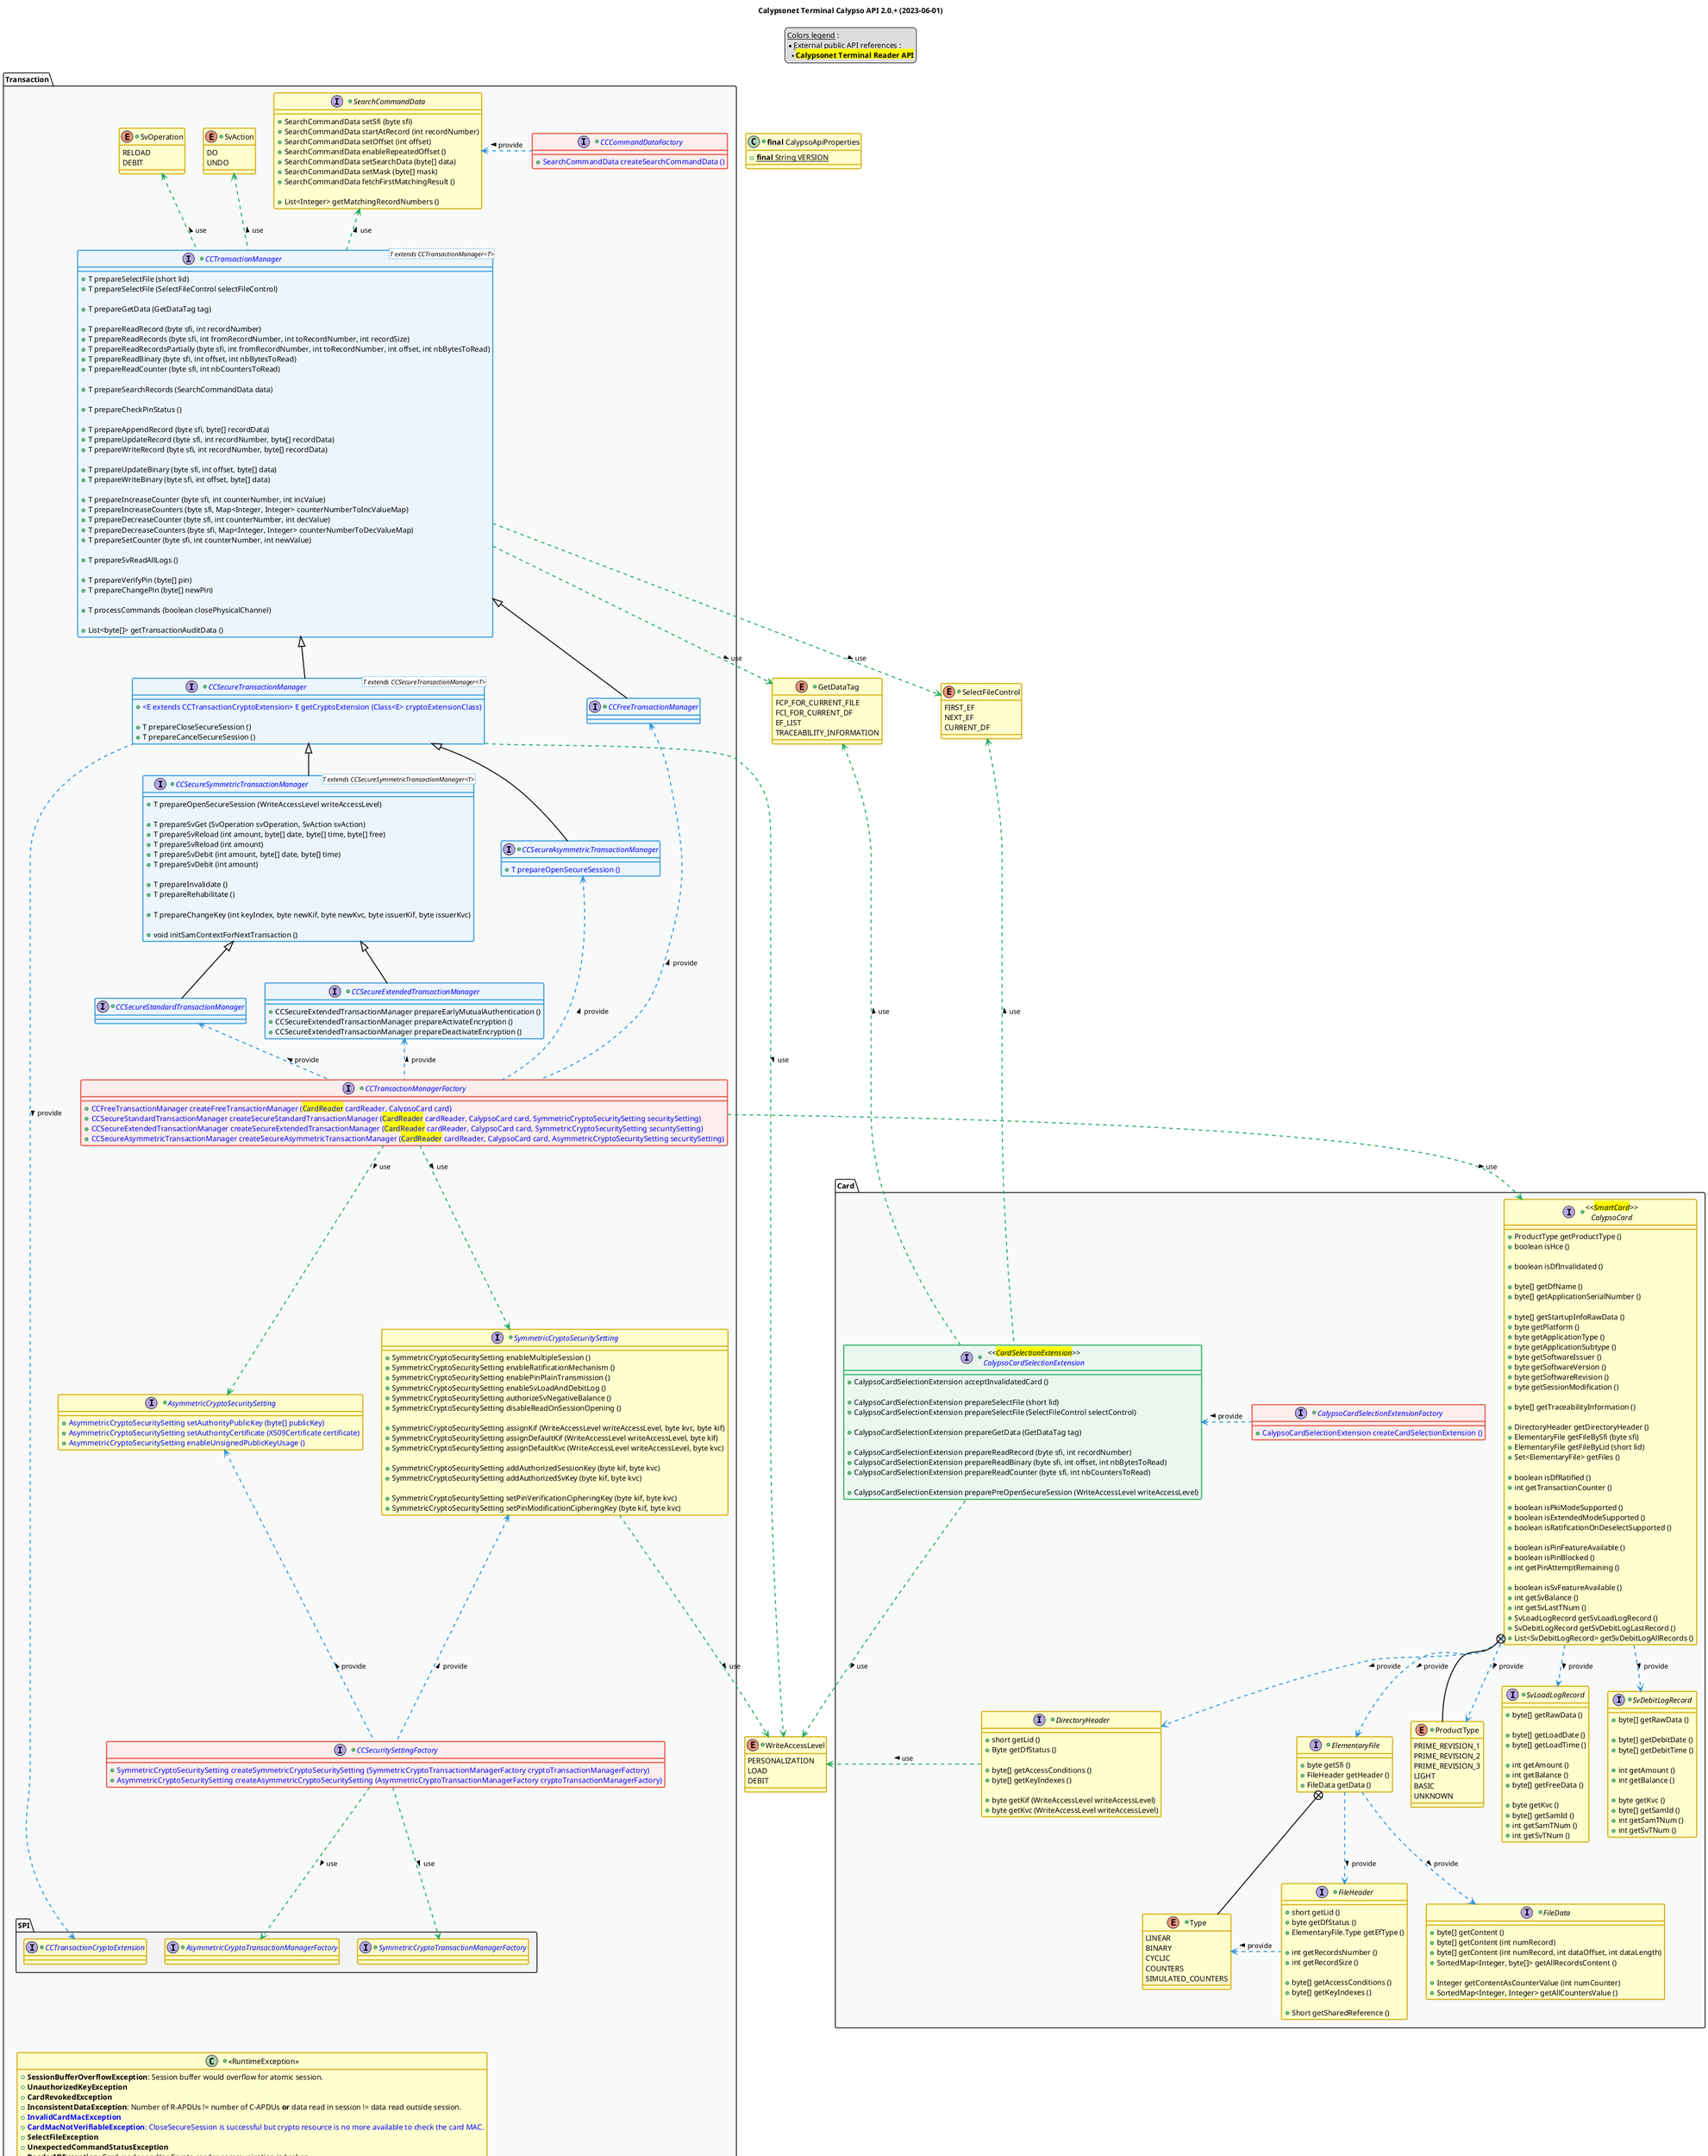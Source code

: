 @startuml
title
    Calypsonet Terminal Calypso API 2.0.+ (2023-06-01)
end title

' == THEME ==

'Couleurs issues de : https://htmlcolorcodes.com/fr/tableau-de-couleur/tableau-de-couleur-design-plat/
!define C_GREY1 F8F9F9
!define C_GREY2 F2F3F4
!define C_GREY3 E5E7E9
!define C_GREY4 D7DBDD
!define C_GREY5 CACFD2
!define C_GREY6 BDC3C7
!define C_LINK 3498DB
!define C_USE 27AE60

' -- Styles that don't work with new version of plantuml --
skinparam stereotypeABorderColor #A9DCDF
skinparam stereotypeIBorderColor #B4A7E5
skinparam stereotypeCBorderColor #ADD1B2
skinparam stereotypeEBorderColor #EB93DF
' -- END --

skinparam ClassBorderThickness 2
skinparam ArrowThickness 2

' Yellow
skinparam ClassBackgroundColor #FEFECE
skinparam ClassBorderColor #D4AC0D
' Red
skinparam ClassBackgroundColor<<red>> #FDEDEC
skinparam ClassBorderColor<<red>> #E74C3C
hide <<red>> stereotype
' Purple
skinparam ClassBackgroundColor<<purple>> #F4ECF7
skinparam ClassBorderColor<<purple>> #8E44AD
hide <<purple>> stereotype
' blue
skinparam ClassBackgroundColor<<blue>> #EBF5FB
skinparam ClassBorderColor<<blue>> #3498DB
hide <<blue>> stereotype
' Green
skinparam ClassBackgroundColor<<green>> #E9F7EF
skinparam ClassBorderColor<<green>> #27AE60
hide <<green>> stereotype
' Grey
skinparam ClassBackgroundColor<<grey>> #EAECEE
skinparam ClassBorderColor<<grey>> #2C3E50
hide <<grey>> stereotype

' == CONTENT ==

legend top
    __Colors legend__ :
    * __External public API references__ :
    ** <back:yellow>**Calypsonet Terminal Reader API**</back>
end legend

+class "**final** CalypsoApiProperties" as ApiProperties {
    +{static} **final** String VERSION
}
+enum WriteAccessLevel {
    PERSONALIZATION
    LOAD
    DEBIT
}
+enum SelectFileControl {
    FIRST_EF
    NEXT_EF
    CURRENT_DF
}
+enum GetDataTag {
    FCP_FOR_CURRENT_FILE
    FCI_FOR_CURRENT_DF
    EF_LIST
    TRACEABILITY_INFORMATION
}
package "Card" as card {
    +interface "<color:blue>CalypsoCardSelectionExtensionFactory" as CalypsoCardSelectionExtensionFactory {
        +<color:blue>CalypsoCardSelectionExtension createCardSelectionExtension ()
    }
    +interface "<<<back:yellow>CardSelectionExtension</back>>>\n<color:blue>CalypsoCardSelectionExtension" as CalypsoCardSelectionExtension {
        +CalypsoCardSelectionExtension acceptInvalidatedCard ()

        +CalypsoCardSelectionExtension prepareSelectFile (short lid)
        +CalypsoCardSelectionExtension prepareSelectFile (SelectFileControl selectControl)

        +CalypsoCardSelectionExtension prepareGetData (GetDataTag tag)

        +CalypsoCardSelectionExtension prepareReadRecord (byte sfi, int recordNumber)
        +CalypsoCardSelectionExtension prepareReadBinary (byte sfi, int offset, int nbBytesToRead)
        +CalypsoCardSelectionExtension prepareReadCounter (byte sfi, int nbCountersToRead)

        +CalypsoCardSelectionExtension preparePreOpenSecureSession (WriteAccessLevel writeAccessLevel)
    }
    +interface "<<<back:yellow>SmartCard</back>>>\nCalypsoCard" as CalypsoCard {
        +ProductType getProductType ()
        +boolean isHce ()

        +boolean isDfInvalidated ()

        +byte[] getDfName ()
        +byte[] getApplicationSerialNumber ()

        +byte[] getStartupInfoRawData ()
        +byte getPlatform ()
        +byte getApplicationType ()
        +byte getApplicationSubtype ()
        +byte getSoftwareIssuer ()
        +byte getSoftwareVersion ()
        +byte getSoftwareRevision ()
        +byte getSessionModification ()

        +byte[] getTraceabilityInformation ()

        +DirectoryHeader getDirectoryHeader ()
        +ElementaryFile getFileBySfi (byte sfi)
        +ElementaryFile getFileByLid (short lid)
        +Set<ElementaryFile> getFiles ()

        +boolean isDfRatified ()
        +int getTransactionCounter ()

        +boolean isPkiModeSupported ()
        +boolean isExtendedModeSupported ()
        +boolean isRatificationOnDeselectSupported ()

        +boolean isPinFeatureAvailable ()
        +boolean isPinBlocked ()
        +int getPinAttemptRemaining ()

        +boolean isSvFeatureAvailable ()
        +int getSvBalance ()
        +int getSvLastTNum ()
        +SvLoadLogRecord getSvLoadLogRecord ()
        +SvDebitLogRecord getSvDebitLogLastRecord ()
        +List<SvDebitLogRecord> getSvDebitLogAllRecords ()
    }
    +interface DirectoryHeader {
        +short getLid ()
        +Byte getDfStatus ()

        +byte[] getAccessConditions ()
        +byte[] getKeyIndexes ()

        +byte getKif (WriteAccessLevel writeAccessLevel)
        +byte getKvc (WriteAccessLevel writeAccessLevel)
    }
    +interface ElementaryFile {
        +byte getSfi ()
        +FileHeader getHeader ()
        +FileData getData ()
    }
    +interface FileHeader {
        +short getLid ()
        +byte getDfStatus ()
        +ElementaryFile.Type getEfType ()

        +int getRecordsNumber ()
        +int getRecordSize ()

        +byte[] getAccessConditions ()
        +byte[] getKeyIndexes ()

        +Short getSharedReference ()
    }
    +enum "Type" as FileType {
        LINEAR
        BINARY
        CYCLIC
        COUNTERS
        SIMULATED_COUNTERS
    }
    +interface FileData {
        +byte[] getContent ()
        +byte[] getContent (int numRecord)
        +byte[] getContent (int numRecord, int dataOffset, int dataLength)
        +SortedMap<Integer, byte[]> getAllRecordsContent ()

        +Integer getContentAsCounterValue (int numCounter)
        +SortedMap<Integer, Integer> getAllCountersValue ()
    }
    +enum "ProductType" as CardProductType {
        PRIME_REVISION_1
        PRIME_REVISION_2
        PRIME_REVISION_3
        LIGHT
        BASIC
        UNKNOWN
    }
    +interface SvLoadLogRecord {
        +byte[] getRawData ()

        +byte[] getLoadDate ()
        +byte[] getLoadTime ()

        +int getAmount ()
        +int getBalance ()
        +byte[] getFreeData ()

        +byte getKvc ()
        +byte[] getSamId ()
        +int getSamTNum ()
        +int getSvTNum ()
    }
    +interface SvDebitLogRecord {
        +byte[] getRawData ()

        +byte[] getDebitDate ()
        +byte[] getDebitTime ()

        +int getAmount ()
        +int getBalance ()

        +byte getKvc ()
        +byte[] getSamId ()
        +int getSamTNum ()
        +int getSvTNum ()
    }
}
package "Transaction" as transaction {
    +interface "<color:blue>CCTransactionManagerFactory" as CCTransactionManagerFactory {
        +<color:blue>CCFreeTransactionManager createFreeTransactionManager (<back:yellow>CardReader</back> cardReader, CalypsoCard card)
        +<color:blue>CCSecureStandardTransactionManager createSecureStandardTransactionManager (<back:yellow>CardReader</back> cardReader, CalypsoCard card, SymmetricCryptoSecuritySetting securitySetting)
        +<color:blue>CCSecureExtendedTransactionManager createSecureExtendedTransactionManager (<back:yellow>CardReader</back> cardReader, CalypsoCard card, SymmetricCryptoSecuritySetting securitySetting)
        +<color:blue>CCSecureAsymmetricTransactionManager createSecureAsymmetricTransactionManager (<back:yellow>CardReader</back> cardReader, CalypsoCard card, AsymmetricCryptoSecuritySetting securitySetting)
    }
    ' Card
    together {
        +interface "<color:blue>CCTransactionManager" as CCTransactionManager<T extends CCTransactionManager<T>> {
            +T prepareSelectFile (short lid)
            +T prepareSelectFile (SelectFileControl selectFileControl)

            +T prepareGetData (GetDataTag tag)

            +T prepareReadRecord (byte sfi, int recordNumber)
            +T prepareReadRecords (byte sfi, int fromRecordNumber, int toRecordNumber, int recordSize)
            +T prepareReadRecordsPartially (byte sfi, int fromRecordNumber, int toRecordNumber, int offset, int nbBytesToRead)
            +T prepareReadBinary (byte sfi, int offset, int nbBytesToRead)
            +T prepareReadCounter (byte sfi, int nbCountersToRead)

            +T prepareSearchRecords (SearchCommandData data)

            +T prepareCheckPinStatus ()

            +T prepareAppendRecord (byte sfi, byte[] recordData)
            +T prepareUpdateRecord (byte sfi, int recordNumber, byte[] recordData)
            +T prepareWriteRecord (byte sfi, int recordNumber, byte[] recordData)

            +T prepareUpdateBinary (byte sfi, int offset, byte[] data)
            +T prepareWriteBinary (byte sfi, int offset, byte[] data)

            +T prepareIncreaseCounter (byte sfi, int counterNumber, int incValue)
            +T prepareIncreaseCounters (byte sfi, Map<Integer, Integer> counterNumberToIncValueMap)
            +T prepareDecreaseCounter (byte sfi, int counterNumber, int decValue)
            +T prepareDecreaseCounters (byte sfi, Map<Integer, Integer> counterNumberToDecValueMap)
            +T prepareSetCounter (byte sfi, int counterNumber, int newValue)

            +T prepareSvReadAllLogs ()

            +T prepareVerifyPin (byte[] pin)
            +T prepareChangePin (byte[] newPin)

            +T processCommands (boolean closePhysicalChannel)

            +List<byte[]> getTransactionAuditData ()
        }
        +interface "<color:blue>CCFreeTransactionManager" as CCFreeTransactionManager extends CCTransactionManager {
        }
        +interface "<color:blue>CCSecureTransactionManager" as CCSecureTransactionManager<T extends CCSecureTransactionManager<T>> extends CCTransactionManager {
            +<color:blue><E extends CCTransactionCryptoExtension> E getCryptoExtension (Class<E> cryptoExtensionClass)

            +T prepareCloseSecureSession ()
            +T prepareCancelSecureSession ()
        }
        +interface "<color:blue>CCSecureSymmetricTransactionManager" as CCSecureSymmetricTransactionManager<T extends CCSecureSymmetricTransactionManager<T>> extends CCSecureTransactionManager {
            +T prepareOpenSecureSession (WriteAccessLevel writeAccessLevel)

            +T prepareSvGet (SvOperation svOperation, SvAction svAction)
            +T prepareSvReload (int amount, byte[] date, byte[] time, byte[] free)
            +T prepareSvReload (int amount)
            +T prepareSvDebit (int amount, byte[] date, byte[] time)
            +T prepareSvDebit (int amount)

            +T prepareInvalidate ()
            +T prepareRehabilitate ()

            +T prepareChangeKey (int keyIndex, byte newKif, byte newKvc, byte issuerKif, byte issuerKvc)

            +void initSamContextForNextTransaction ()
        }
        +interface "<color:blue>CCSecureStandardTransactionManager" as CCSecureStandardTransactionManager extends CCSecureSymmetricTransactionManager {
        }
        +interface "<color:blue>CCSecureExtendedTransactionManager" as CCSecureExtendedTransactionManager extends CCSecureSymmetricTransactionManager {
            +CCSecureExtendedTransactionManager prepareEarlyMutualAuthentication ()
            +CCSecureExtendedTransactionManager prepareActivateEncryption ()
            +CCSecureExtendedTransactionManager prepareDeactivateEncryption ()
        }
        +interface "<color:blue>CCSecureAsymmetricTransactionManager" as CCSecureAsymmetricTransactionManager extends CCSecureTransactionManager {
            +<color:blue>T prepareOpenSecureSession ()
        }
    }
    +enum SvOperation {
        RELOAD
        DEBIT
    }
    +enum SvAction {
        DO
        UNDO
    }
    +interface "<color:blue>CCSecuritySettingFactory" as CCSecuritySettingFactory {
        +<color:blue>SymmetricCryptoSecuritySetting createSymmetricCryptoSecuritySetting (SymmetricCryptoTransactionManagerFactory cryptoTransactionManagerFactory)
        +<color:blue>AsymmetricCryptoSecuritySetting createAsymmetricCryptoSecuritySetting (AsymmetricCryptoTransactionManagerFactory cryptoTransactionManagerFactory)
    }
    +interface "<color:blue>AsymmetricCryptoSecuritySetting" as AsymmetricCryptoSecuritySetting {
        +<color:blue>AsymmetricCryptoSecuritySetting setAuthorityPublicKey (byte[] publicKey)
        +<color:blue>AsymmetricCryptoSecuritySetting setAuthorityCertificate (X509Certificate certificate)
        +<color:blue>AsymmetricCryptoSecuritySetting enableUnsignedPublicKeyUsage ()
    }
    +interface "<color:blue>SymmetricCryptoSecuritySetting" as SymmetricCryptoSecuritySetting {
        +SymmetricCryptoSecuritySetting enableMultipleSession ()
        +SymmetricCryptoSecuritySetting enableRatificationMechanism ()
        +SymmetricCryptoSecuritySetting enablePinPlainTransmission ()
        +SymmetricCryptoSecuritySetting enableSvLoadAndDebitLog ()
        +SymmetricCryptoSecuritySetting authorizeSvNegativeBalance ()
        +SymmetricCryptoSecuritySetting disableReadOnSessionOpening ()

        +SymmetricCryptoSecuritySetting assignKif (WriteAccessLevel writeAccessLevel, byte kvc, byte kif)
        +SymmetricCryptoSecuritySetting assignDefaultKif (WriteAccessLevel writeAccessLevel, byte kif)
        +SymmetricCryptoSecuritySetting assignDefaultKvc (WriteAccessLevel writeAccessLevel, byte kvc)

        +SymmetricCryptoSecuritySetting addAuthorizedSessionKey (byte kif, byte kvc)
        +SymmetricCryptoSecuritySetting addAuthorizedSvKey (byte kif, byte kvc)

        +SymmetricCryptoSecuritySetting setPinVerificationCipheringKey (byte kif, byte kvc)
        +SymmetricCryptoSecuritySetting setPinModificationCipheringKey (byte kif, byte kvc)
    }
    +interface "<color:blue>CCCommandDataFactory" as CCCommandDataFactory {
        +<color:blue>SearchCommandData createSearchCommandData ()
    }
    +interface SearchCommandData {
        +SearchCommandData setSfi (byte sfi)
        +SearchCommandData startAtRecord (int recordNumber)
        +SearchCommandData setOffset (int offset)
        +SearchCommandData enableRepeatedOffset ()
        +SearchCommandData setSearchData (byte[] data)
        +SearchCommandData setMask (byte[] mask)
        +SearchCommandData fetchFirstMatchingResult ()

        +List<Integer> getMatchingRecordNumbers ()
    }
    ' Exceptions
    +class "<<RuntimeException>>" as RuntimeException {
        +**SessionBufferOverflowException**: Session buffer would overflow for atomic session.
        +**UnauthorizedKeyException**
        +**CardRevokedException**
        +**InconsistentDataException**: Number of R-APDUs != number of C-APDUs **or** data read in session != data read outside session.
        +<color:blue>**InvalidCardMacException**
        +<color:blue>**CardMacNotVerifiableException**: CloseSecureSession is successful but crypto resource is no more available to check the card MAC.
        +**SelectFileException**
        +**UnexpectedCommandStatusException**
        +**ReaderIOException**: Card reader and/or Crypto reader communication is broken.
        +**CardIOException**
        +<color:blue>**CryptoIOException**
    }
    package "SPI" as spi {
        +interface "<color:blue>AsymmetricCryptoTransactionManagerFactory" as AsymmetricCryptoTransactionManagerFactory {
        }
        +interface "<color:blue>SymmetricCryptoTransactionManagerFactory" as SymmetricCryptoTransactionManagerFactory {
        }
        +interface "<color:blue>CCTransactionCryptoExtension" as CCTransactionCryptoExtension {
        }
    }
}

' Associations

CCTransactionManagerFactory ..> CalypsoCard #C_USE : use >
CCTransactionManagerFactory ..> SymmetricCryptoSecuritySetting #C_USE : use >
CCTransactionManagerFactory ..> AsymmetricCryptoSecuritySetting #C_USE : use >

CCTransactionManagerFactory .up.> CCFreeTransactionManager #C_LINK : provide >
CCTransactionManagerFactory .up.> CCSecureStandardTransactionManager #C_LINK : provide >
CCTransactionManagerFactory .up.> CCSecureExtendedTransactionManager #C_LINK : provide >
CCTransactionManagerFactory .up.> CCSecureAsymmetricTransactionManager #C_LINK : provide >

CCTransactionManager ..> SelectFileControl #C_USE : use >
CCTransactionManager ..> GetDataTag #C_USE : use >
CCTransactionManager .up.> SvOperation #C_USE : use >
CCTransactionManager .up.> SvAction #C_USE : use >
CCTransactionManager .up.> SearchCommandData #C_USE : use >

CCSecureTransactionManager ..> WriteAccessLevel #C_USE : use >
CCSecureTransactionManager ..> CCTransactionCryptoExtension #C_LINK : provide >

CCSecuritySettingFactory .up.> SymmetricCryptoSecuritySetting #C_LINK : provide >
CCSecuritySettingFactory .up.> AsymmetricCryptoSecuritySetting #C_LINK : provide >

CCSecuritySettingFactory ..> SymmetricCryptoTransactionManagerFactory #C_USE : use >
CCSecuritySettingFactory ..> AsymmetricCryptoTransactionManagerFactory #C_USE : use >

SymmetricCryptoSecuritySetting ..> WriteAccessLevel #C_USE : use >

CCCommandDataFactory .left.> SearchCommandData #C_LINK : provide >

CalypsoCardSelectionExtensionFactory .left.> CalypsoCardSelectionExtension #C_LINK : provide >

CalypsoCardSelectionExtension .up.> SelectFileControl #C_USE : use >
CalypsoCardSelectionExtension .up.> GetDataTag #C_USE : use >
CalypsoCardSelectionExtension .up.> WriteAccessLevel #C_USE : use >

CalypsoCard ..> DirectoryHeader #C_LINK : provide >
CalypsoCard ..> ElementaryFile #C_LINK : provide >
CalypsoCard +-- CardProductType
CalypsoCard ..> CardProductType #C_LINK : provide >
CalypsoCard ..> SvLoadLogRecord #C_LINK : provide >
CalypsoCard ..> SvDebitLogRecord #C_LINK : provide >

DirectoryHeader ..> WriteAccessLevel #C_USE : use >

ElementaryFile +-- FileType
ElementaryFile ..> FileHeader #C_LINK : provide >
ElementaryFile ..> FileData #C_LINK : provide >

FileHeader .left.> FileType #C_LINK : provide >

' == LAYOUT ==

'CalypsoCardSelectionExtension -[hidden]left- CalypsoCard

AsymmetricCryptoTransactionManagerFactory -[hidden]- RuntimeException

' == STYLE ==

package card #C_GREY1 {}
package transaction #C_GREY1 {}
package transaction.spi #C_GREY2 {}

interface card.CalypsoCardSelectionExtensionFactory <<red>>
interface transaction.CCSecuritySettingFactory <<red>>
interface transaction.CCTransactionManagerFactory <<red>>
interface transaction.CCCommandDataFactory <<red>>

interface transaction.CCTransactionManager <<blue>>
interface transaction.CCFreeTransactionManager <<blue>>
interface transaction.CCSecureTransactionManager <<blue>>
interface transaction.CCSecureSymmetricTransactionManager <<blue>>
interface transaction.CCSecureStandardTransactionManager <<blue>>
interface transaction.CCSecureExtendedTransactionManager <<blue>>
interface transaction.CCSecureAsymmetricTransactionManager <<blue>>

interface card.CalypsoCardSelectionExtension <<green>>

@enduml